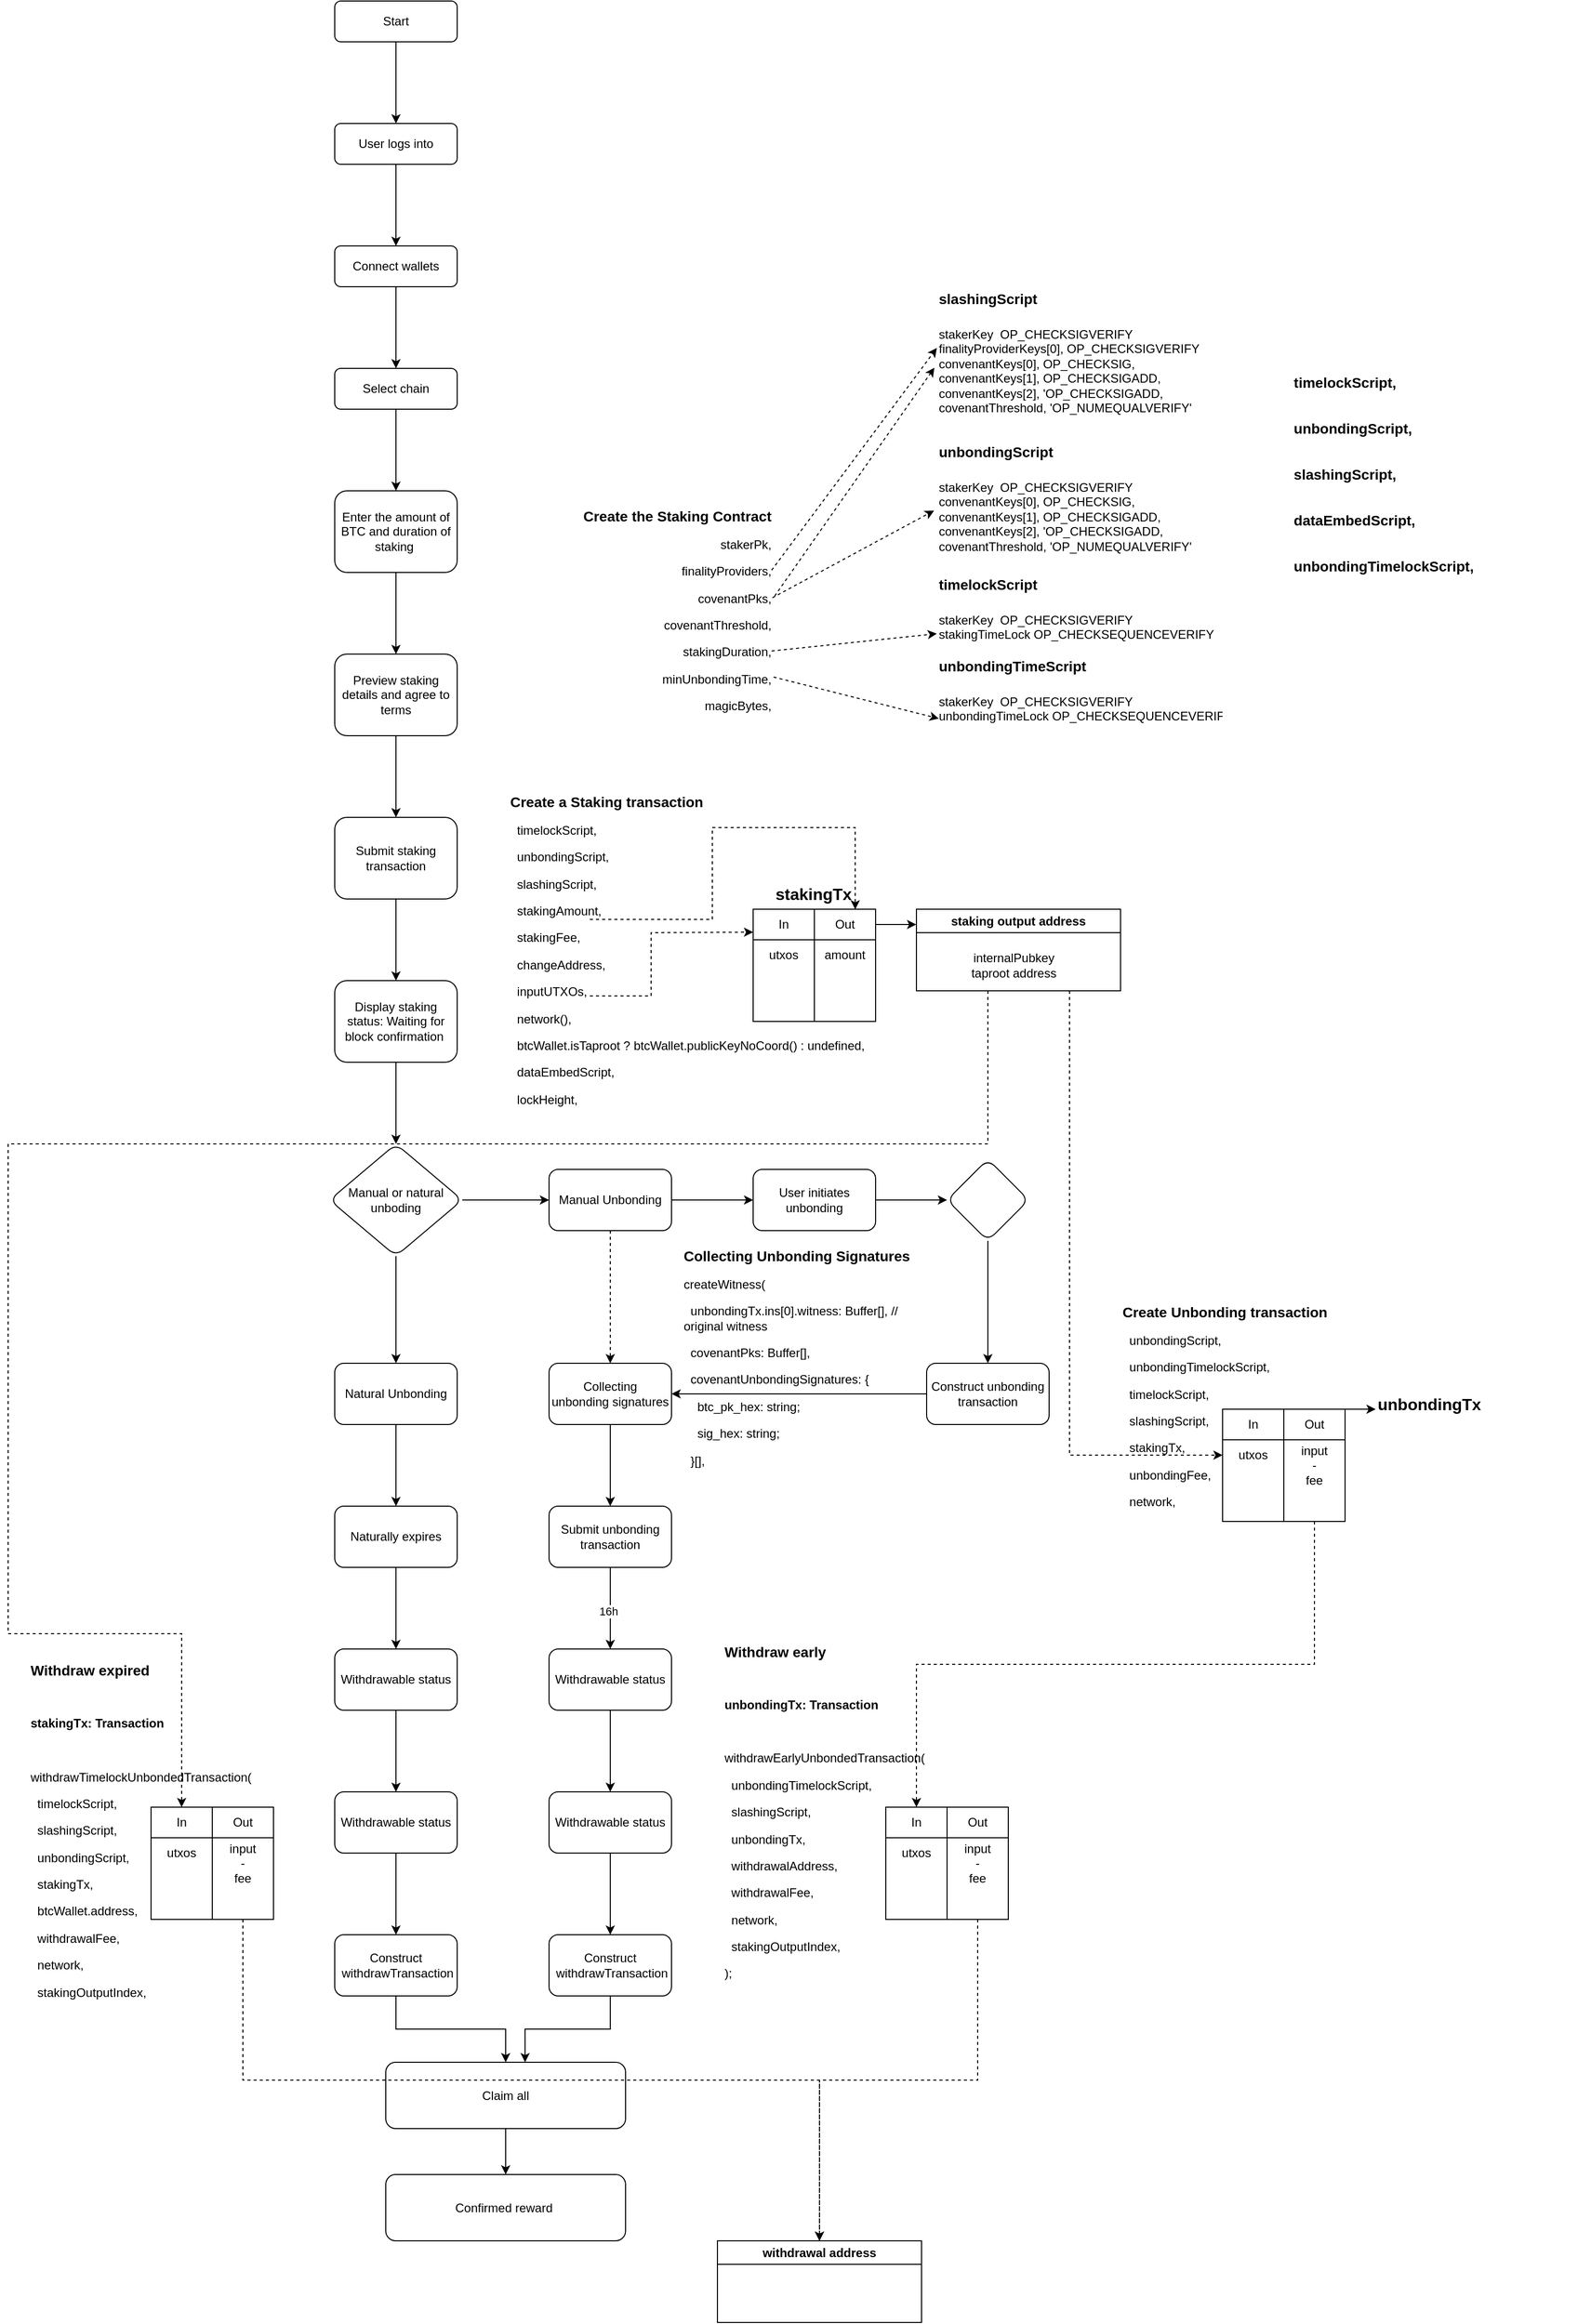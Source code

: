 <mxfile version="24.4.4" type="github">
  <diagram id="C5RBs43oDa-KdzZeNtuy" name="Page-1">
    <mxGraphModel dx="1368" dy="1523" grid="1" gridSize="10" guides="1" tooltips="1" connect="1" arrows="1" fold="1" page="1" pageScale="1" pageWidth="827" pageHeight="1169" math="0" shadow="0">
      <root>
        <mxCell id="WIyWlLk6GJQsqaUBKTNV-0" />
        <mxCell id="WIyWlLk6GJQsqaUBKTNV-1" parent="WIyWlLk6GJQsqaUBKTNV-0" />
        <mxCell id="BVUArKwXu2wu13_EaTgU-10" value="" style="edgeStyle=orthogonalEdgeStyle;rounded=0;orthogonalLoop=1;jettySize=auto;html=1;" parent="WIyWlLk6GJQsqaUBKTNV-1" source="BVUArKwXu2wu13_EaTgU-6" target="BVUArKwXu2wu13_EaTgU-9" edge="1">
          <mxGeometry relative="1" as="geometry" />
        </mxCell>
        <mxCell id="BVUArKwXu2wu13_EaTgU-6" value="Start" style="rounded=1;whiteSpace=wrap;html=1;fontSize=12;glass=0;strokeWidth=1;shadow=0;" parent="WIyWlLk6GJQsqaUBKTNV-1" vertex="1">
          <mxGeometry x="150" y="-390" width="120" height="40" as="geometry" />
        </mxCell>
        <mxCell id="BVUArKwXu2wu13_EaTgU-12" value="" style="edgeStyle=orthogonalEdgeStyle;rounded=0;orthogonalLoop=1;jettySize=auto;html=1;" parent="WIyWlLk6GJQsqaUBKTNV-1" source="BVUArKwXu2wu13_EaTgU-9" target="BVUArKwXu2wu13_EaTgU-11" edge="1">
          <mxGeometry relative="1" as="geometry" />
        </mxCell>
        <mxCell id="BVUArKwXu2wu13_EaTgU-9" value="User logs&lt;span style=&quot;background-color: initial;&quot;&gt;&amp;nbsp;into&lt;/span&gt;" style="rounded=1;whiteSpace=wrap;html=1;fontSize=12;glass=0;strokeWidth=1;shadow=0;" parent="WIyWlLk6GJQsqaUBKTNV-1" vertex="1">
          <mxGeometry x="150" y="-270" width="120" height="40" as="geometry" />
        </mxCell>
        <mxCell id="BVUArKwXu2wu13_EaTgU-14" value="" style="edgeStyle=orthogonalEdgeStyle;rounded=0;orthogonalLoop=1;jettySize=auto;html=1;" parent="WIyWlLk6GJQsqaUBKTNV-1" source="BVUArKwXu2wu13_EaTgU-11" target="BVUArKwXu2wu13_EaTgU-13" edge="1">
          <mxGeometry relative="1" as="geometry" />
        </mxCell>
        <mxCell id="BVUArKwXu2wu13_EaTgU-11" value="Connect wallets" style="rounded=1;whiteSpace=wrap;html=1;fontSize=12;glass=0;strokeWidth=1;shadow=0;" parent="WIyWlLk6GJQsqaUBKTNV-1" vertex="1">
          <mxGeometry x="150" y="-150" width="120" height="40" as="geometry" />
        </mxCell>
        <mxCell id="BVUArKwXu2wu13_EaTgU-26" value="" style="edgeStyle=orthogonalEdgeStyle;rounded=0;orthogonalLoop=1;jettySize=auto;html=1;" parent="WIyWlLk6GJQsqaUBKTNV-1" source="BVUArKwXu2wu13_EaTgU-13" target="BVUArKwXu2wu13_EaTgU-25" edge="1">
          <mxGeometry relative="1" as="geometry" />
        </mxCell>
        <mxCell id="BVUArKwXu2wu13_EaTgU-13" value="Select chain" style="rounded=1;whiteSpace=wrap;html=1;fontSize=12;glass=0;strokeWidth=1;shadow=0;" parent="WIyWlLk6GJQsqaUBKTNV-1" vertex="1">
          <mxGeometry x="150" y="-30" width="120" height="40" as="geometry" />
        </mxCell>
        <mxCell id="BVUArKwXu2wu13_EaTgU-28" value="" style="edgeStyle=orthogonalEdgeStyle;rounded=0;orthogonalLoop=1;jettySize=auto;html=1;" parent="WIyWlLk6GJQsqaUBKTNV-1" source="BVUArKwXu2wu13_EaTgU-25" target="BVUArKwXu2wu13_EaTgU-27" edge="1">
          <mxGeometry relative="1" as="geometry" />
        </mxCell>
        <mxCell id="BVUArKwXu2wu13_EaTgU-25" value="Enter the amount of BTC and duration of staking&amp;nbsp;" style="rounded=1;whiteSpace=wrap;html=1;fontSize=12;glass=0;strokeWidth=1;shadow=0;" parent="WIyWlLk6GJQsqaUBKTNV-1" vertex="1">
          <mxGeometry x="150" y="90" width="120" height="80" as="geometry" />
        </mxCell>
        <mxCell id="BVUArKwXu2wu13_EaTgU-30" value="" style="edgeStyle=orthogonalEdgeStyle;rounded=0;orthogonalLoop=1;jettySize=auto;html=1;" parent="WIyWlLk6GJQsqaUBKTNV-1" source="BVUArKwXu2wu13_EaTgU-27" target="BVUArKwXu2wu13_EaTgU-29" edge="1">
          <mxGeometry relative="1" as="geometry" />
        </mxCell>
        <mxCell id="BVUArKwXu2wu13_EaTgU-27" value="Preview staking details and agree to terms" style="rounded=1;whiteSpace=wrap;html=1;fontSize=12;glass=0;strokeWidth=1;shadow=0;" parent="WIyWlLk6GJQsqaUBKTNV-1" vertex="1">
          <mxGeometry x="150" y="250" width="120" height="80" as="geometry" />
        </mxCell>
        <mxCell id="BVUArKwXu2wu13_EaTgU-32" value="" style="edgeStyle=orthogonalEdgeStyle;rounded=0;orthogonalLoop=1;jettySize=auto;html=1;" parent="WIyWlLk6GJQsqaUBKTNV-1" source="BVUArKwXu2wu13_EaTgU-29" target="BVUArKwXu2wu13_EaTgU-31" edge="1">
          <mxGeometry relative="1" as="geometry" />
        </mxCell>
        <mxCell id="BVUArKwXu2wu13_EaTgU-29" value="Submit staking transaction" style="rounded=1;whiteSpace=wrap;html=1;fontSize=12;glass=0;strokeWidth=1;shadow=0;" parent="WIyWlLk6GJQsqaUBKTNV-1" vertex="1">
          <mxGeometry x="150" y="410" width="120" height="80" as="geometry" />
        </mxCell>
        <mxCell id="BVUArKwXu2wu13_EaTgU-38" value="" style="edgeStyle=orthogonalEdgeStyle;rounded=0;orthogonalLoop=1;jettySize=auto;html=1;" parent="WIyWlLk6GJQsqaUBKTNV-1" source="BVUArKwXu2wu13_EaTgU-31" target="BVUArKwXu2wu13_EaTgU-37" edge="1">
          <mxGeometry relative="1" as="geometry" />
        </mxCell>
        <mxCell id="BVUArKwXu2wu13_EaTgU-31" value="Display staking status: Waiting for block confirmation&amp;nbsp;" style="rounded=1;whiteSpace=wrap;html=1;fontSize=12;glass=0;strokeWidth=1;shadow=0;" parent="WIyWlLk6GJQsqaUBKTNV-1" vertex="1">
          <mxGeometry x="150" y="570" width="120" height="80" as="geometry" />
        </mxCell>
        <mxCell id="BVUArKwXu2wu13_EaTgU-40" value="" style="edgeStyle=orthogonalEdgeStyle;rounded=0;orthogonalLoop=1;jettySize=auto;html=1;" parent="WIyWlLk6GJQsqaUBKTNV-1" source="BVUArKwXu2wu13_EaTgU-37" target="BVUArKwXu2wu13_EaTgU-39" edge="1">
          <mxGeometry relative="1" as="geometry" />
        </mxCell>
        <mxCell id="BVUArKwXu2wu13_EaTgU-42" value="" style="edgeStyle=orthogonalEdgeStyle;rounded=0;orthogonalLoop=1;jettySize=auto;html=1;" parent="WIyWlLk6GJQsqaUBKTNV-1" source="BVUArKwXu2wu13_EaTgU-37" target="BVUArKwXu2wu13_EaTgU-41" edge="1">
          <mxGeometry relative="1" as="geometry" />
        </mxCell>
        <mxCell id="BVUArKwXu2wu13_EaTgU-37" value="Manual or natural unboding" style="rhombus;whiteSpace=wrap;html=1;rounded=1;glass=0;strokeWidth=1;shadow=0;" parent="WIyWlLk6GJQsqaUBKTNV-1" vertex="1">
          <mxGeometry x="145" y="730" width="130" height="110" as="geometry" />
        </mxCell>
        <mxCell id="BVUArKwXu2wu13_EaTgU-48" value="" style="edgeStyle=orthogonalEdgeStyle;rounded=0;orthogonalLoop=1;jettySize=auto;html=1;" parent="WIyWlLk6GJQsqaUBKTNV-1" source="BVUArKwXu2wu13_EaTgU-39" target="BVUArKwXu2wu13_EaTgU-47" edge="1">
          <mxGeometry relative="1" as="geometry" />
        </mxCell>
        <mxCell id="BVUArKwXu2wu13_EaTgU-69" style="edgeStyle=orthogonalEdgeStyle;rounded=0;orthogonalLoop=1;jettySize=auto;html=1;entryX=0.5;entryY=0;entryDx=0;entryDy=0;dashed=1;" parent="WIyWlLk6GJQsqaUBKTNV-1" source="BVUArKwXu2wu13_EaTgU-39" target="BVUArKwXu2wu13_EaTgU-57" edge="1">
          <mxGeometry relative="1" as="geometry" />
        </mxCell>
        <mxCell id="BVUArKwXu2wu13_EaTgU-39" value="Manual Unbonding" style="whiteSpace=wrap;html=1;rounded=1;glass=0;strokeWidth=1;shadow=0;" parent="WIyWlLk6GJQsqaUBKTNV-1" vertex="1">
          <mxGeometry x="360" y="755" width="120" height="60" as="geometry" />
        </mxCell>
        <mxCell id="BVUArKwXu2wu13_EaTgU-44" value="" style="edgeStyle=orthogonalEdgeStyle;rounded=0;orthogonalLoop=1;jettySize=auto;html=1;" parent="WIyWlLk6GJQsqaUBKTNV-1" source="BVUArKwXu2wu13_EaTgU-41" target="BVUArKwXu2wu13_EaTgU-43" edge="1">
          <mxGeometry relative="1" as="geometry" />
        </mxCell>
        <mxCell id="BVUArKwXu2wu13_EaTgU-41" value="Natural Unbonding" style="whiteSpace=wrap;html=1;rounded=1;glass=0;strokeWidth=1;shadow=0;" parent="WIyWlLk6GJQsqaUBKTNV-1" vertex="1">
          <mxGeometry x="150" y="945" width="120" height="60" as="geometry" />
        </mxCell>
        <mxCell id="BVUArKwXu2wu13_EaTgU-46" value="" style="edgeStyle=orthogonalEdgeStyle;rounded=0;orthogonalLoop=1;jettySize=auto;html=1;" parent="WIyWlLk6GJQsqaUBKTNV-1" source="BVUArKwXu2wu13_EaTgU-43" target="BVUArKwXu2wu13_EaTgU-45" edge="1">
          <mxGeometry relative="1" as="geometry" />
        </mxCell>
        <mxCell id="BVUArKwXu2wu13_EaTgU-43" value="Naturally expires" style="whiteSpace=wrap;html=1;rounded=1;glass=0;strokeWidth=1;shadow=0;" parent="WIyWlLk6GJQsqaUBKTNV-1" vertex="1">
          <mxGeometry x="150" y="1085" width="120" height="60" as="geometry" />
        </mxCell>
        <mxCell id="BVUArKwXu2wu13_EaTgU-76" value="" style="edgeStyle=orthogonalEdgeStyle;rounded=0;orthogonalLoop=1;jettySize=auto;html=1;" parent="WIyWlLk6GJQsqaUBKTNV-1" source="BVUArKwXu2wu13_EaTgU-45" target="BVUArKwXu2wu13_EaTgU-75" edge="1">
          <mxGeometry relative="1" as="geometry" />
        </mxCell>
        <mxCell id="BVUArKwXu2wu13_EaTgU-45" value="Withdrawable status" style="whiteSpace=wrap;html=1;rounded=1;glass=0;strokeWidth=1;shadow=0;" parent="WIyWlLk6GJQsqaUBKTNV-1" vertex="1">
          <mxGeometry x="150" y="1225" width="120" height="60" as="geometry" />
        </mxCell>
        <mxCell id="BVUArKwXu2wu13_EaTgU-71" style="edgeStyle=orthogonalEdgeStyle;rounded=0;orthogonalLoop=1;jettySize=auto;html=1;entryX=0;entryY=0.5;entryDx=0;entryDy=0;" parent="WIyWlLk6GJQsqaUBKTNV-1" source="BVUArKwXu2wu13_EaTgU-47" target="BVUArKwXu2wu13_EaTgU-53" edge="1">
          <mxGeometry relative="1" as="geometry" />
        </mxCell>
        <mxCell id="BVUArKwXu2wu13_EaTgU-47" value="User initiates unbonding" style="whiteSpace=wrap;html=1;rounded=1;glass=0;strokeWidth=1;shadow=0;" parent="WIyWlLk6GJQsqaUBKTNV-1" vertex="1">
          <mxGeometry x="560" y="755" width="120" height="60" as="geometry" />
        </mxCell>
        <mxCell id="BVUArKwXu2wu13_EaTgU-56" value="" style="edgeStyle=orthogonalEdgeStyle;rounded=0;orthogonalLoop=1;jettySize=auto;html=1;" parent="WIyWlLk6GJQsqaUBKTNV-1" source="BVUArKwXu2wu13_EaTgU-53" target="BVUArKwXu2wu13_EaTgU-55" edge="1">
          <mxGeometry relative="1" as="geometry" />
        </mxCell>
        <mxCell id="BVUArKwXu2wu13_EaTgU-53" value="" style="rhombus;whiteSpace=wrap;html=1;rounded=1;glass=0;strokeWidth=1;shadow=0;" parent="WIyWlLk6GJQsqaUBKTNV-1" vertex="1">
          <mxGeometry x="750" y="745" width="80" height="80" as="geometry" />
        </mxCell>
        <mxCell id="BVUArKwXu2wu13_EaTgU-58" value="" style="edgeStyle=orthogonalEdgeStyle;rounded=0;orthogonalLoop=1;jettySize=auto;html=1;" parent="WIyWlLk6GJQsqaUBKTNV-1" source="BVUArKwXu2wu13_EaTgU-55" target="BVUArKwXu2wu13_EaTgU-57" edge="1">
          <mxGeometry relative="1" as="geometry" />
        </mxCell>
        <mxCell id="BVUArKwXu2wu13_EaTgU-55" value="Construct unbonding transaction" style="whiteSpace=wrap;html=1;rounded=1;glass=0;strokeWidth=1;shadow=0;" parent="WIyWlLk6GJQsqaUBKTNV-1" vertex="1">
          <mxGeometry x="730" y="945" width="120" height="60" as="geometry" />
        </mxCell>
        <mxCell id="BVUArKwXu2wu13_EaTgU-60" value="" style="edgeStyle=orthogonalEdgeStyle;rounded=0;orthogonalLoop=1;jettySize=auto;html=1;" parent="WIyWlLk6GJQsqaUBKTNV-1" source="BVUArKwXu2wu13_EaTgU-57" target="BVUArKwXu2wu13_EaTgU-59" edge="1">
          <mxGeometry relative="1" as="geometry" />
        </mxCell>
        <mxCell id="BVUArKwXu2wu13_EaTgU-57" value="Collecting unbonding&amp;nbsp;signatures" style="whiteSpace=wrap;html=1;rounded=1;glass=0;strokeWidth=1;shadow=0;" parent="WIyWlLk6GJQsqaUBKTNV-1" vertex="1">
          <mxGeometry x="360" y="945" width="120" height="60" as="geometry" />
        </mxCell>
        <mxCell id="BVUArKwXu2wu13_EaTgU-62" value="" style="edgeStyle=orthogonalEdgeStyle;rounded=0;orthogonalLoop=1;jettySize=auto;html=1;" parent="WIyWlLk6GJQsqaUBKTNV-1" source="BVUArKwXu2wu13_EaTgU-59" target="BVUArKwXu2wu13_EaTgU-61" edge="1">
          <mxGeometry relative="1" as="geometry" />
        </mxCell>
        <mxCell id="BVUArKwXu2wu13_EaTgU-63" value="16h" style="edgeLabel;html=1;align=center;verticalAlign=middle;resizable=0;points=[];" parent="BVUArKwXu2wu13_EaTgU-62" vertex="1" connectable="0">
          <mxGeometry x="0.062" y="-2" relative="1" as="geometry">
            <mxPoint as="offset" />
          </mxGeometry>
        </mxCell>
        <mxCell id="BVUArKwXu2wu13_EaTgU-59" value="Submit unbonding transaction" style="whiteSpace=wrap;html=1;rounded=1;glass=0;strokeWidth=1;shadow=0;" parent="WIyWlLk6GJQsqaUBKTNV-1" vertex="1">
          <mxGeometry x="360" y="1085" width="120" height="60" as="geometry" />
        </mxCell>
        <mxCell id="BVUArKwXu2wu13_EaTgU-78" value="" style="edgeStyle=orthogonalEdgeStyle;rounded=0;orthogonalLoop=1;jettySize=auto;html=1;" parent="WIyWlLk6GJQsqaUBKTNV-1" source="BVUArKwXu2wu13_EaTgU-61" target="BVUArKwXu2wu13_EaTgU-77" edge="1">
          <mxGeometry relative="1" as="geometry" />
        </mxCell>
        <mxCell id="BVUArKwXu2wu13_EaTgU-61" value="&lt;div&gt;&lt;span style=&quot;background-color: initial;&quot;&gt;Withdrawable status&lt;/span&gt;&lt;br&gt;&lt;/div&gt;" style="whiteSpace=wrap;html=1;rounded=1;glass=0;strokeWidth=1;shadow=0;" parent="WIyWlLk6GJQsqaUBKTNV-1" vertex="1">
          <mxGeometry x="360" y="1225" width="120" height="60" as="geometry" />
        </mxCell>
        <mxCell id="BVUArKwXu2wu13_EaTgU-86" value="" style="edgeStyle=orthogonalEdgeStyle;rounded=0;orthogonalLoop=1;jettySize=auto;html=1;" parent="WIyWlLk6GJQsqaUBKTNV-1" source="BVUArKwXu2wu13_EaTgU-75" target="BVUArKwXu2wu13_EaTgU-85" edge="1">
          <mxGeometry relative="1" as="geometry" />
        </mxCell>
        <mxCell id="BVUArKwXu2wu13_EaTgU-75" value="Withdrawable status" style="whiteSpace=wrap;html=1;rounded=1;glass=0;strokeWidth=1;shadow=0;" parent="WIyWlLk6GJQsqaUBKTNV-1" vertex="1">
          <mxGeometry x="150" y="1365" width="120" height="60" as="geometry" />
        </mxCell>
        <mxCell id="BVUArKwXu2wu13_EaTgU-80" value="" style="edgeStyle=orthogonalEdgeStyle;rounded=0;orthogonalLoop=1;jettySize=auto;html=1;" parent="WIyWlLk6GJQsqaUBKTNV-1" source="BVUArKwXu2wu13_EaTgU-77" target="BVUArKwXu2wu13_EaTgU-79" edge="1">
          <mxGeometry relative="1" as="geometry" />
        </mxCell>
        <mxCell id="BVUArKwXu2wu13_EaTgU-77" value="&lt;div&gt;&lt;span style=&quot;background-color: initial;&quot;&gt;Withdrawable status&lt;/span&gt;&lt;br&gt;&lt;/div&gt;" style="whiteSpace=wrap;html=1;rounded=1;glass=0;strokeWidth=1;shadow=0;" parent="WIyWlLk6GJQsqaUBKTNV-1" vertex="1">
          <mxGeometry x="360" y="1365" width="120" height="60" as="geometry" />
        </mxCell>
        <mxCell id="BVUArKwXu2wu13_EaTgU-79" value="Construct&lt;div&gt;&amp;nbsp;withdraw&lt;span style=&quot;background-color: initial;&quot;&gt;Transaction&lt;/span&gt;&lt;/div&gt;" style="whiteSpace=wrap;html=1;rounded=1;glass=0;strokeWidth=1;shadow=0;" parent="WIyWlLk6GJQsqaUBKTNV-1" vertex="1">
          <mxGeometry x="360" y="1505" width="120" height="60" as="geometry" />
        </mxCell>
        <mxCell id="BVUArKwXu2wu13_EaTgU-89" value="" style="edgeStyle=orthogonalEdgeStyle;rounded=0;orthogonalLoop=1;jettySize=auto;html=1;" parent="WIyWlLk6GJQsqaUBKTNV-1" source="BVUArKwXu2wu13_EaTgU-85" target="BVUArKwXu2wu13_EaTgU-88" edge="1">
          <mxGeometry relative="1" as="geometry" />
        </mxCell>
        <mxCell id="BVUArKwXu2wu13_EaTgU-85" value="Construct&lt;div&gt;&amp;nbsp;withdraw&lt;span style=&quot;background-color: initial;&quot;&gt;Transaction&lt;/span&gt;&lt;/div&gt;" style="whiteSpace=wrap;html=1;rounded=1;glass=0;strokeWidth=1;shadow=0;" parent="WIyWlLk6GJQsqaUBKTNV-1" vertex="1">
          <mxGeometry x="150" y="1505" width="120" height="60" as="geometry" />
        </mxCell>
        <mxCell id="BVUArKwXu2wu13_EaTgU-93" value="" style="edgeStyle=orthogonalEdgeStyle;rounded=0;orthogonalLoop=1;jettySize=auto;html=1;" parent="WIyWlLk6GJQsqaUBKTNV-1" source="BVUArKwXu2wu13_EaTgU-88" target="BVUArKwXu2wu13_EaTgU-92" edge="1">
          <mxGeometry relative="1" as="geometry" />
        </mxCell>
        <mxCell id="BVUArKwXu2wu13_EaTgU-88" value="Claim all" style="whiteSpace=wrap;html=1;rounded=1;glass=0;strokeWidth=1;shadow=0;" parent="WIyWlLk6GJQsqaUBKTNV-1" vertex="1">
          <mxGeometry x="200" y="1630" width="235" height="65" as="geometry" />
        </mxCell>
        <mxCell id="BVUArKwXu2wu13_EaTgU-90" style="edgeStyle=orthogonalEdgeStyle;rounded=0;orthogonalLoop=1;jettySize=auto;html=1;entryX=0.581;entryY=0;entryDx=0;entryDy=0;entryPerimeter=0;" parent="WIyWlLk6GJQsqaUBKTNV-1" source="BVUArKwXu2wu13_EaTgU-79" target="BVUArKwXu2wu13_EaTgU-88" edge="1">
          <mxGeometry relative="1" as="geometry" />
        </mxCell>
        <mxCell id="BVUArKwXu2wu13_EaTgU-92" value="&lt;div&gt;&lt;span style=&quot;background-color: initial;&quot;&gt;Confirmed reward&amp;nbsp;&lt;/span&gt;&lt;br&gt;&lt;/div&gt;" style="whiteSpace=wrap;html=1;rounded=1;glass=0;strokeWidth=1;shadow=0;" parent="WIyWlLk6GJQsqaUBKTNV-1" vertex="1">
          <mxGeometry x="200" y="1740" width="235" height="65" as="geometry" />
        </mxCell>
        <mxCell id="TQ9T5p_0JYmJN774RMlS-0" value="&lt;h1 style=&quot;margin-top: 0px; font-size: 14px;&quot;&gt;Create the Staking Contract&lt;/h1&gt;&lt;p&gt;&amp;nbsp; stakerPk,&lt;/p&gt;&lt;p&gt;&amp;nbsp; finalityProviders,&lt;/p&gt;&lt;p&gt;&amp;nbsp; covenantPks,&lt;/p&gt;&lt;p&gt;&amp;nbsp; covenantThreshold,&lt;/p&gt;&lt;p&gt;&amp;nbsp; stakingDuration,&lt;/p&gt;&lt;p&gt;&amp;nbsp; minUnbondingTime,&lt;/p&gt;&lt;p&gt;&amp;nbsp; magicBytes,&lt;/p&gt;" style="text;html=1;whiteSpace=wrap;overflow=hidden;rounded=0;align=right;" parent="WIyWlLk6GJQsqaUBKTNV-1" vertex="1">
          <mxGeometry x="310" y="100" width="270" height="230" as="geometry" />
        </mxCell>
        <mxCell id="TQ9T5p_0JYmJN774RMlS-1" value="&lt;h1 style=&quot;margin-top: 0px; line-height: 100%;&quot;&gt;&lt;span style=&quot;font-size: 14px;&quot;&gt;timelockScript&lt;/span&gt;&lt;/h1&gt;&lt;div style=&quot;line-height: 120%;&quot;&gt;stakerKey&amp;nbsp; OP_CHECKSIGVERIFY&lt;br&gt;stakingTimeLock&amp;nbsp;OP_CHECKSEQUENCEVERIFY&lt;br&gt;&lt;/div&gt;" style="text;html=1;whiteSpace=wrap;overflow=hidden;rounded=0;" parent="WIyWlLk6GJQsqaUBKTNV-1" vertex="1">
          <mxGeometry x="740" y="160" width="280" height="80" as="geometry" />
        </mxCell>
        <mxCell id="TQ9T5p_0JYmJN774RMlS-3" value="&lt;h1 style=&quot;margin-top: 0px; font-size: 14px;&quot;&gt;Create a Staking transaction&lt;/h1&gt;&lt;p&gt;&amp;nbsp; timelockScript,&lt;/p&gt;&lt;p&gt;&amp;nbsp; unbondingScript,&lt;/p&gt;&lt;p&gt;&amp;nbsp; slashingScript,&lt;/p&gt;&lt;p&gt;&amp;nbsp; stakingAmount,&lt;/p&gt;&lt;p&gt;&amp;nbsp; stakingFee,&lt;/p&gt;&lt;p&gt;&amp;nbsp; changeAddress,&lt;/p&gt;&lt;p&gt;&amp;nbsp; inputUTXOs,&lt;/p&gt;&lt;p&gt;&amp;nbsp; network(),&lt;/p&gt;&lt;p&gt;&amp;nbsp; btcWallet.isTaproot ? btcWallet.publicKeyNoCoord() : undefined,&lt;/p&gt;&lt;p&gt;&amp;nbsp; dataEmbedScript,&lt;/p&gt;&lt;p&gt;&amp;nbsp; lockHeight,&lt;/p&gt;" style="text;html=1;whiteSpace=wrap;overflow=hidden;rounded=0;" parent="WIyWlLk6GJQsqaUBKTNV-1" vertex="1">
          <mxGeometry x="320" y="380" width="360" height="340" as="geometry" />
        </mxCell>
        <mxCell id="TQ9T5p_0JYmJN774RMlS-14" style="edgeStyle=orthogonalEdgeStyle;rounded=0;orthogonalLoop=1;jettySize=auto;html=1;exitX=0.75;exitY=1;exitDx=0;exitDy=0;entryX=0;entryY=0.5;entryDx=0;entryDy=0;dashed=1;" parent="WIyWlLk6GJQsqaUBKTNV-1" source="HnZb9OT3W1T1DSvKZL01-30" target="HnZb9OT3W1T1DSvKZL01-11" edge="1">
          <mxGeometry relative="1" as="geometry" />
        </mxCell>
        <mxCell id="TQ9T5p_0JYmJN774RMlS-4" value="&lt;h1 style=&quot;margin-top: 0px; font-size: 14px;&quot;&gt;&lt;b style=&quot;background-color: initial; font-size: 12px;&quot;&gt;&lt;font style=&quot;font-size: 16px;&quot;&gt;stakingTx&lt;/font&gt;&lt;/b&gt;&lt;br&gt;&lt;/h1&gt;" style="text;html=1;whiteSpace=wrap;overflow=hidden;rounded=0;verticalAlign=middle;" parent="WIyWlLk6GJQsqaUBKTNV-1" vertex="1">
          <mxGeometry x="580" y="460" width="90" height="60" as="geometry" />
        </mxCell>
        <mxCell id="TQ9T5p_0JYmJN774RMlS-8" value="" style="edgeStyle=orthogonalEdgeStyle;rounded=0;orthogonalLoop=1;jettySize=auto;html=1;" parent="WIyWlLk6GJQsqaUBKTNV-1" source="TQ9T5p_0JYmJN774RMlS-6" target="TQ9T5p_0JYmJN774RMlS-7" edge="1">
          <mxGeometry relative="1" as="geometry" />
        </mxCell>
        <mxCell id="TQ9T5p_0JYmJN774RMlS-6" value="&lt;h1 style=&quot;margin-top: 0px; font-size: 14px;&quot;&gt;Create Unbonding transaction&lt;/h1&gt;&lt;p&gt;&amp;nbsp; unbondingScript,&lt;/p&gt;&lt;p&gt;&amp;nbsp; unbondingTimelockScript,&lt;/p&gt;&lt;p&gt;&amp;nbsp; timelockScript,&lt;/p&gt;&lt;p&gt;&amp;nbsp; slashingScript,&lt;/p&gt;&lt;p&gt;&amp;nbsp; stakingTx,&lt;/p&gt;&lt;p&gt;&amp;nbsp; unbondingFee,&lt;/p&gt;&lt;p&gt;&amp;nbsp; network,&lt;/p&gt;" style="text;html=1;whiteSpace=wrap;overflow=hidden;rounded=0;" parent="WIyWlLk6GJQsqaUBKTNV-1" vertex="1">
          <mxGeometry x="920" y="880" width="210" height="220" as="geometry" />
        </mxCell>
        <mxCell id="TQ9T5p_0JYmJN774RMlS-7" value="&lt;h1 style=&quot;margin-top: 0px; font-size: 14px;&quot;&gt;&lt;b style=&quot;background-color: initial; font-size: 12px;&quot;&gt;&lt;font style=&quot;font-size: 16px;&quot;&gt;unbondingTx&lt;/font&gt;&lt;/b&gt;&lt;br&gt;&lt;/h1&gt;" style="text;html=1;whiteSpace=wrap;overflow=hidden;rounded=0;verticalAlign=middle;" parent="WIyWlLk6GJQsqaUBKTNV-1" vertex="1">
          <mxGeometry x="1170" y="960" width="210" height="60" as="geometry" />
        </mxCell>
        <mxCell id="TQ9T5p_0JYmJN774RMlS-9" value="&lt;h1 style=&quot;margin-top: 0px; font-size: 14px;&quot;&gt;Collecting Unbonding Signatures&lt;/h1&gt;&lt;p&gt;createWitness(&lt;/p&gt;&lt;p&gt;&amp;nbsp; unbondingTx.ins[0].witness: Buffer[], // original witness&lt;/p&gt;&lt;p&gt;&amp;nbsp; covenantPks: Buffer[],&lt;/p&gt;&lt;p&gt;&amp;nbsp; covenantUnbondingSignatures: {&lt;/p&gt;&lt;p&gt;&amp;nbsp; &amp;nbsp; btc_pk_hex: string;&lt;/p&gt;&lt;p&gt;&amp;nbsp; &amp;nbsp; sig_hex: string;&lt;/p&gt;&lt;p&gt;&amp;nbsp; }[],&lt;/p&gt;&lt;p&gt;);&lt;/p&gt;" style="text;html=1;whiteSpace=wrap;overflow=hidden;rounded=0;" parent="WIyWlLk6GJQsqaUBKTNV-1" vertex="1">
          <mxGeometry x="490" y="825" width="230" height="220" as="geometry" />
        </mxCell>
        <mxCell id="TQ9T5p_0JYmJN774RMlS-10" value="&lt;h1 style=&quot;margin-top: 0px; font-size: 14px;&quot;&gt;&lt;br&gt;&lt;/h1&gt;&lt;h1 style=&quot;margin-top: 0px; font-size: 14px;&quot;&gt;Withdraw expired&lt;/h1&gt;&lt;div&gt;&lt;br&gt;&lt;/div&gt;&lt;p&gt;&lt;b style=&quot;background-color: initial;&quot;&gt;stakingTx: Transaction&amp;nbsp;&lt;/b&gt;&lt;br&gt;&lt;/p&gt;&lt;p&gt;&lt;b&gt;&lt;br&gt;&lt;/b&gt;&lt;/p&gt;&lt;p&gt;withdrawTimelockUnbondedTransaction(&lt;/p&gt;&lt;p&gt;&amp;nbsp; timelockScript,&lt;/p&gt;&lt;p&gt;&amp;nbsp; slashingScript,&lt;/p&gt;&lt;p&gt;&amp;nbsp; unbondingScript,&lt;/p&gt;&lt;p&gt;&amp;nbsp; stakingTx,&lt;/p&gt;&lt;p&gt;&amp;nbsp; btcWallet.address,&lt;/p&gt;&lt;p&gt;&amp;nbsp; withdrawalFee,&lt;/p&gt;&lt;p&gt;&amp;nbsp; network,&lt;/p&gt;&lt;p&gt;&amp;nbsp; stakingOutputIndex,&lt;/p&gt;&lt;p&gt;);&lt;/p&gt;" style="text;html=1;whiteSpace=wrap;overflow=hidden;rounded=0;" parent="WIyWlLk6GJQsqaUBKTNV-1" vertex="1">
          <mxGeometry x="-150" y="1205" width="270" height="365" as="geometry" />
        </mxCell>
        <mxCell id="TQ9T5p_0JYmJN774RMlS-11" value="&lt;h1 style=&quot;margin-top: 0px; font-size: 14px;&quot;&gt;Withdraw early&lt;/h1&gt;&lt;div&gt;&lt;br&gt;&lt;/div&gt;&lt;p&gt;&lt;b&gt;unbondingTx: Transaction&amp;nbsp;&lt;/b&gt;&lt;/p&gt;&lt;p&gt;&lt;b&gt;&lt;br&gt;&lt;/b&gt;&lt;/p&gt;&lt;p&gt;withdrawEarlyUnbondedTransaction(&lt;/p&gt;&lt;p&gt;&amp;nbsp; unbondingTimelockScript,&lt;/p&gt;&lt;p&gt;&amp;nbsp; slashingScript,&lt;/p&gt;&lt;p&gt;&amp;nbsp; unbondingTx,&lt;/p&gt;&lt;p&gt;&amp;nbsp; withdrawalAddress,&lt;/p&gt;&lt;p&gt;&amp;nbsp; withdrawalFee,&lt;/p&gt;&lt;p&gt;&amp;nbsp; network,&lt;/p&gt;&lt;p&gt;&amp;nbsp; stakingOutputIndex,&lt;/p&gt;&lt;p&gt;);&lt;/p&gt;" style="text;html=1;whiteSpace=wrap;overflow=hidden;rounded=0;" parent="WIyWlLk6GJQsqaUBKTNV-1" vertex="1">
          <mxGeometry x="530" y="1212.5" width="270" height="365" as="geometry" />
        </mxCell>
        <mxCell id="TQ9T5p_0JYmJN774RMlS-18" style="edgeStyle=orthogonalEdgeStyle;rounded=0;orthogonalLoop=1;jettySize=auto;html=1;dashed=1;exitX=0.5;exitY=1;exitDx=0;exitDy=0;" parent="WIyWlLk6GJQsqaUBKTNV-1" source="HnZb9OT3W1T1DSvKZL01-30" target="HnZb9OT3W1T1DSvKZL01-14" edge="1">
          <mxGeometry relative="1" as="geometry">
            <Array as="points">
              <mxPoint x="790" y="730" />
              <mxPoint x="-170" y="730" />
              <mxPoint x="-170" y="1210" />
              <mxPoint y="1210" />
            </Array>
          </mxGeometry>
        </mxCell>
        <mxCell id="TS_OjDuDCjxSZMuYoUpQ-0" value="&lt;h1 style=&quot;margin-top: 0px;&quot;&gt;&lt;span style=&quot;font-size: 14px;&quot;&gt;&amp;nbsp; timelockScript,&lt;/span&gt;&lt;/h1&gt;&lt;h1 style=&quot;margin-top: 0px;&quot;&gt;&lt;span style=&quot;font-size: 14px;&quot;&gt;&amp;nbsp; unbondingScript,&lt;/span&gt;&lt;/h1&gt;&lt;h1 style=&quot;margin-top: 0px;&quot;&gt;&lt;span style=&quot;font-size: 14px;&quot;&gt;&amp;nbsp; slashingScript,&lt;/span&gt;&lt;/h1&gt;&lt;h1 style=&quot;margin-top: 0px;&quot;&gt;&lt;span style=&quot;font-size: 14px;&quot;&gt;&amp;nbsp; dataEmbedScript,&lt;/span&gt;&lt;/h1&gt;&lt;h1 style=&quot;margin-top: 0px;&quot;&gt;&lt;span style=&quot;font-size: 14px;&quot;&gt;&amp;nbsp; unbondingTimelockScript,&lt;/span&gt;&lt;/h1&gt;" style="text;html=1;whiteSpace=wrap;overflow=hidden;rounded=0;" parent="WIyWlLk6GJQsqaUBKTNV-1" vertex="1">
          <mxGeometry x="1080" y="-40" width="270" height="230" as="geometry" />
        </mxCell>
        <mxCell id="TS_OjDuDCjxSZMuYoUpQ-2" value="&lt;h1 style=&quot;margin-top: 0px; line-height: 100%;&quot;&gt;&lt;span style=&quot;font-size: 14px;&quot;&gt;unbondingScript&lt;/span&gt;&lt;/h1&gt;&lt;div style=&quot;line-height: 120%;&quot;&gt;&lt;div style=&quot;line-height: 120%;&quot;&gt;stakerKey&amp;nbsp; OP_CHECKSIGVERIFY&lt;/div&gt;&lt;div style=&quot;line-height: 120%;&quot;&gt;convenantKeys[0], OP_CHECKSIG,&lt;/div&gt;&lt;div style=&quot;line-height: 120%;&quot;&gt;convenantKeys[1], OP_CHECKSIGADD,&lt;/div&gt;&lt;div style=&quot;line-height: 120%;&quot;&gt;convenantKeys[2], &#39;OP_CHECKSIGADD,&lt;/div&gt;&lt;div style=&quot;line-height: 120%;&quot;&gt;covenantThreshold, &#39;OP_NUMEQUALVERIFY&#39;&lt;/div&gt;&lt;/div&gt;" style="text;html=1;whiteSpace=wrap;overflow=hidden;rounded=0;" parent="WIyWlLk6GJQsqaUBKTNV-1" vertex="1">
          <mxGeometry x="740" y="30" width="340" height="140" as="geometry" />
        </mxCell>
        <mxCell id="TS_OjDuDCjxSZMuYoUpQ-3" value="&lt;h1 style=&quot;margin-top: 0px; line-height: 100%;&quot;&gt;&lt;span style=&quot;font-size: 14px;&quot;&gt;unbondingTimeScript&lt;/span&gt;&lt;/h1&gt;&lt;div style=&quot;line-height: 120%;&quot;&gt;stakerKey&amp;nbsp; OP_CHECKSIGVERIFY&lt;br&gt;unbondingTimeLock&amp;nbsp;OP_CHECKSEQUENCEVERIFY&lt;br&gt;&lt;/div&gt;" style="text;html=1;whiteSpace=wrap;overflow=hidden;rounded=0;" parent="WIyWlLk6GJQsqaUBKTNV-1" vertex="1">
          <mxGeometry x="740" y="240" width="280" height="80" as="geometry" />
        </mxCell>
        <mxCell id="TS_OjDuDCjxSZMuYoUpQ-4" value="&lt;h1 style=&quot;margin-top: 0px; line-height: 100%;&quot;&gt;&lt;span style=&quot;font-size: 14px;&quot;&gt;slashingScript&lt;/span&gt;&lt;/h1&gt;&lt;div style=&quot;line-height: 120%;&quot;&gt;&lt;div style=&quot;line-height: 120%;&quot;&gt;stakerKey&amp;nbsp; OP_CHECKSIGVERIFY&lt;/div&gt;&lt;div style=&quot;line-height: 120%;&quot;&gt;finalityProviderKeys[0], OP_CHECKSIGVERIFY&lt;/div&gt;&lt;div style=&quot;line-height: 120%;&quot;&gt;convenantKeys[0], OP_CHECKSIG,&lt;/div&gt;&lt;div style=&quot;line-height: 120%;&quot;&gt;convenantKeys[1], OP_CHECKSIGADD,&lt;/div&gt;&lt;div style=&quot;line-height: 120%;&quot;&gt;convenantKeys[2], &#39;OP_CHECKSIGADD,&lt;/div&gt;&lt;div style=&quot;line-height: 120%;&quot;&gt;covenantThreshold, &#39;OP_NUMEQUALVERIFY&#39;&lt;/div&gt;&lt;/div&gt;" style="text;html=1;whiteSpace=wrap;overflow=hidden;rounded=0;" parent="WIyWlLk6GJQsqaUBKTNV-1" vertex="1">
          <mxGeometry x="740" y="-120" width="340" height="140" as="geometry" />
        </mxCell>
        <mxCell id="TS_OjDuDCjxSZMuYoUpQ-7" value="" style="endArrow=classic;dashed=1;html=1;rounded=0;exitX=0.993;exitY=0.639;exitDx=0;exitDy=0;exitPerimeter=0;entryX=0;entryY=0.875;entryDx=0;entryDy=0;entryPerimeter=0;endFill=1;" parent="WIyWlLk6GJQsqaUBKTNV-1" source="TQ9T5p_0JYmJN774RMlS-0" target="TQ9T5p_0JYmJN774RMlS-1" edge="1">
          <mxGeometry width="50" height="50" relative="1" as="geometry">
            <mxPoint x="630" y="220" as="sourcePoint" />
            <mxPoint x="680" y="170" as="targetPoint" />
          </mxGeometry>
        </mxCell>
        <mxCell id="TS_OjDuDCjxSZMuYoUpQ-8" value="" style="endArrow=classic;dashed=1;html=1;rounded=0;exitX=1;exitY=0.75;exitDx=0;exitDy=0;entryX=0.007;entryY=0.915;entryDx=0;entryDy=0;entryPerimeter=0;endFill=1;" parent="WIyWlLk6GJQsqaUBKTNV-1" source="TQ9T5p_0JYmJN774RMlS-0" target="TS_OjDuDCjxSZMuYoUpQ-3" edge="1">
          <mxGeometry width="50" height="50" relative="1" as="geometry">
            <mxPoint x="640" y="260" as="sourcePoint" />
            <mxPoint x="690" y="210" as="targetPoint" />
          </mxGeometry>
        </mxCell>
        <mxCell id="TS_OjDuDCjxSZMuYoUpQ-9" value="" style="endArrow=classic;dashed=1;html=1;rounded=0;entryX=-0.008;entryY=0.567;entryDx=0;entryDy=0;entryPerimeter=0;exitX=0.996;exitY=0.412;exitDx=0;exitDy=0;exitPerimeter=0;endFill=1;" parent="WIyWlLk6GJQsqaUBKTNV-1" source="TQ9T5p_0JYmJN774RMlS-0" target="TS_OjDuDCjxSZMuYoUpQ-2" edge="1">
          <mxGeometry width="50" height="50" relative="1" as="geometry">
            <mxPoint x="580" y="199" as="sourcePoint" />
            <mxPoint x="710" y="200" as="targetPoint" />
          </mxGeometry>
        </mxCell>
        <mxCell id="TS_OjDuDCjxSZMuYoUpQ-11" value="" style="endArrow=classic;dashed=1;html=1;rounded=0;exitX=1.004;exitY=0.405;exitDx=0;exitDy=0;exitPerimeter=0;entryX=-0.007;entryY=0.638;entryDx=0;entryDy=0;entryPerimeter=0;endFill=1;" parent="WIyWlLk6GJQsqaUBKTNV-1" source="TQ9T5p_0JYmJN774RMlS-0" target="TS_OjDuDCjxSZMuYoUpQ-4" edge="1">
          <mxGeometry width="50" height="50" relative="1" as="geometry">
            <mxPoint x="630" y="290" as="sourcePoint" />
            <mxPoint x="680" y="240" as="targetPoint" />
          </mxGeometry>
        </mxCell>
        <mxCell id="TS_OjDuDCjxSZMuYoUpQ-12" value="" style="endArrow=classic;dashed=1;html=1;rounded=0;exitX=0.993;exitY=0.295;exitDx=0;exitDy=0;exitPerimeter=0;entryX=0;entryY=0.5;entryDx=0;entryDy=0;endFill=1;" parent="WIyWlLk6GJQsqaUBKTNV-1" source="TQ9T5p_0JYmJN774RMlS-0" target="TS_OjDuDCjxSZMuYoUpQ-4" edge="1">
          <mxGeometry width="50" height="50" relative="1" as="geometry">
            <mxPoint x="680" y="270" as="sourcePoint" />
            <mxPoint x="730" y="220" as="targetPoint" />
          </mxGeometry>
        </mxCell>
        <mxCell id="HnZb9OT3W1T1DSvKZL01-0" value="" style="shape=internalStorage;whiteSpace=wrap;html=1;backgroundOutline=1;dx=60;dy=30;" vertex="1" parent="WIyWlLk6GJQsqaUBKTNV-1">
          <mxGeometry x="560" y="500" width="120" height="110" as="geometry" />
        </mxCell>
        <mxCell id="HnZb9OT3W1T1DSvKZL01-2" value="In" style="text;html=1;align=center;verticalAlign=middle;whiteSpace=wrap;rounded=0;" vertex="1" parent="WIyWlLk6GJQsqaUBKTNV-1">
          <mxGeometry x="560" y="500" width="60" height="30" as="geometry" />
        </mxCell>
        <mxCell id="HnZb9OT3W1T1DSvKZL01-3" value="Out" style="text;html=1;align=center;verticalAlign=middle;whiteSpace=wrap;rounded=0;" vertex="1" parent="WIyWlLk6GJQsqaUBKTNV-1">
          <mxGeometry x="620" y="500" width="60" height="30" as="geometry" />
        </mxCell>
        <mxCell id="HnZb9OT3W1T1DSvKZL01-4" value="utxos" style="text;html=1;align=center;verticalAlign=middle;whiteSpace=wrap;rounded=0;" vertex="1" parent="WIyWlLk6GJQsqaUBKTNV-1">
          <mxGeometry x="560" y="530" width="60" height="30" as="geometry" />
        </mxCell>
        <mxCell id="HnZb9OT3W1T1DSvKZL01-33" style="edgeStyle=orthogonalEdgeStyle;rounded=0;orthogonalLoop=1;jettySize=auto;html=1;exitX=1;exitY=0.5;exitDx=0;exitDy=0;entryX=-0.001;entryY=0.177;entryDx=0;entryDy=0;entryPerimeter=0;" edge="1" parent="WIyWlLk6GJQsqaUBKTNV-1" source="HnZb9OT3W1T1DSvKZL01-3" target="HnZb9OT3W1T1DSvKZL01-30">
          <mxGeometry relative="1" as="geometry" />
        </mxCell>
        <mxCell id="HnZb9OT3W1T1DSvKZL01-5" value="amount" style="text;html=1;align=center;verticalAlign=middle;whiteSpace=wrap;rounded=0;" vertex="1" parent="WIyWlLk6GJQsqaUBKTNV-1">
          <mxGeometry x="620" y="530" width="60" height="30" as="geometry" />
        </mxCell>
        <mxCell id="HnZb9OT3W1T1DSvKZL01-6" value="" style="endArrow=classic;html=1;rounded=0;entryX=0;entryY=0.75;entryDx=0;entryDy=0;dashed=1;" edge="1" parent="WIyWlLk6GJQsqaUBKTNV-1" target="HnZb9OT3W1T1DSvKZL01-2">
          <mxGeometry width="50" height="50" relative="1" as="geometry">
            <mxPoint x="400" y="585" as="sourcePoint" />
            <mxPoint x="480.0" y="575" as="targetPoint" />
            <Array as="points">
              <mxPoint x="460" y="585" />
              <mxPoint x="460" y="523" />
            </Array>
          </mxGeometry>
        </mxCell>
        <mxCell id="HnZb9OT3W1T1DSvKZL01-7" value="" style="endArrow=classic;html=1;rounded=0;dashed=1;entryX=0.667;entryY=0.008;entryDx=0;entryDy=0;entryPerimeter=0;" edge="1" parent="WIyWlLk6GJQsqaUBKTNV-1" target="HnZb9OT3W1T1DSvKZL01-3">
          <mxGeometry width="50" height="50" relative="1" as="geometry">
            <mxPoint x="400" y="510" as="sourcePoint" />
            <mxPoint x="450" y="460" as="targetPoint" />
            <Array as="points">
              <mxPoint x="520" y="510" />
              <mxPoint x="520" y="420" />
              <mxPoint x="660" y="420" />
            </Array>
          </mxGeometry>
        </mxCell>
        <mxCell id="HnZb9OT3W1T1DSvKZL01-25" style="edgeStyle=orthogonalEdgeStyle;rounded=0;orthogonalLoop=1;jettySize=auto;html=1;exitX=0.75;exitY=1;exitDx=0;exitDy=0;dashed=1;" edge="1" parent="WIyWlLk6GJQsqaUBKTNV-1" source="HnZb9OT3W1T1DSvKZL01-8" target="HnZb9OT3W1T1DSvKZL01-19">
          <mxGeometry relative="1" as="geometry" />
        </mxCell>
        <mxCell id="HnZb9OT3W1T1DSvKZL01-8" value="" style="shape=internalStorage;whiteSpace=wrap;html=1;backgroundOutline=1;dx=60;dy=30;" vertex="1" parent="WIyWlLk6GJQsqaUBKTNV-1">
          <mxGeometry x="1020" y="990" width="120" height="110" as="geometry" />
        </mxCell>
        <mxCell id="HnZb9OT3W1T1DSvKZL01-9" value="In" style="text;html=1;align=center;verticalAlign=middle;whiteSpace=wrap;rounded=0;" vertex="1" parent="WIyWlLk6GJQsqaUBKTNV-1">
          <mxGeometry x="1020" y="990" width="60" height="30" as="geometry" />
        </mxCell>
        <mxCell id="HnZb9OT3W1T1DSvKZL01-10" value="Out" style="text;html=1;align=center;verticalAlign=middle;whiteSpace=wrap;rounded=0;" vertex="1" parent="WIyWlLk6GJQsqaUBKTNV-1">
          <mxGeometry x="1080" y="990" width="60" height="30" as="geometry" />
        </mxCell>
        <mxCell id="HnZb9OT3W1T1DSvKZL01-11" value="utxos" style="text;html=1;align=center;verticalAlign=middle;whiteSpace=wrap;rounded=0;" vertex="1" parent="WIyWlLk6GJQsqaUBKTNV-1">
          <mxGeometry x="1020" y="1020" width="60" height="30" as="geometry" />
        </mxCell>
        <mxCell id="HnZb9OT3W1T1DSvKZL01-12" value="input&lt;br&gt;-&lt;br&gt;fee" style="text;html=1;align=center;verticalAlign=middle;whiteSpace=wrap;rounded=0;" vertex="1" parent="WIyWlLk6GJQsqaUBKTNV-1">
          <mxGeometry x="1080" y="1020" width="60" height="50" as="geometry" />
        </mxCell>
        <mxCell id="HnZb9OT3W1T1DSvKZL01-29" style="edgeStyle=orthogonalEdgeStyle;rounded=0;orthogonalLoop=1;jettySize=auto;html=1;exitX=0.75;exitY=1;exitDx=0;exitDy=0;entryX=0.5;entryY=0;entryDx=0;entryDy=0;dashed=1;" edge="1" parent="WIyWlLk6GJQsqaUBKTNV-1" source="HnZb9OT3W1T1DSvKZL01-13" target="HnZb9OT3W1T1DSvKZL01-26">
          <mxGeometry relative="1" as="geometry" />
        </mxCell>
        <mxCell id="HnZb9OT3W1T1DSvKZL01-13" value="" style="shape=internalStorage;whiteSpace=wrap;html=1;backgroundOutline=1;dx=60;dy=30;" vertex="1" parent="WIyWlLk6GJQsqaUBKTNV-1">
          <mxGeometry x="-30" y="1380" width="120" height="110" as="geometry" />
        </mxCell>
        <mxCell id="HnZb9OT3W1T1DSvKZL01-14" value="In" style="text;html=1;align=center;verticalAlign=middle;whiteSpace=wrap;rounded=0;" vertex="1" parent="WIyWlLk6GJQsqaUBKTNV-1">
          <mxGeometry x="-30" y="1380" width="60" height="30" as="geometry" />
        </mxCell>
        <mxCell id="HnZb9OT3W1T1DSvKZL01-15" value="Out" style="text;html=1;align=center;verticalAlign=middle;whiteSpace=wrap;rounded=0;" vertex="1" parent="WIyWlLk6GJQsqaUBKTNV-1">
          <mxGeometry x="30" y="1380" width="60" height="30" as="geometry" />
        </mxCell>
        <mxCell id="HnZb9OT3W1T1DSvKZL01-16" value="utxos" style="text;html=1;align=center;verticalAlign=middle;whiteSpace=wrap;rounded=0;" vertex="1" parent="WIyWlLk6GJQsqaUBKTNV-1">
          <mxGeometry x="-30" y="1410" width="60" height="30" as="geometry" />
        </mxCell>
        <mxCell id="HnZb9OT3W1T1DSvKZL01-17" value="input&lt;br&gt;-&lt;br&gt;fee" style="text;html=1;align=center;verticalAlign=middle;whiteSpace=wrap;rounded=0;" vertex="1" parent="WIyWlLk6GJQsqaUBKTNV-1">
          <mxGeometry x="30" y="1410" width="60" height="50" as="geometry" />
        </mxCell>
        <mxCell id="HnZb9OT3W1T1DSvKZL01-28" style="edgeStyle=orthogonalEdgeStyle;rounded=0;orthogonalLoop=1;jettySize=auto;html=1;exitX=0.75;exitY=1;exitDx=0;exitDy=0;dashed=1;" edge="1" parent="WIyWlLk6GJQsqaUBKTNV-1" source="HnZb9OT3W1T1DSvKZL01-18" target="HnZb9OT3W1T1DSvKZL01-26">
          <mxGeometry relative="1" as="geometry" />
        </mxCell>
        <mxCell id="HnZb9OT3W1T1DSvKZL01-18" value="" style="shape=internalStorage;whiteSpace=wrap;html=1;backgroundOutline=1;dx=60;dy=30;" vertex="1" parent="WIyWlLk6GJQsqaUBKTNV-1">
          <mxGeometry x="690" y="1380" width="120" height="110" as="geometry" />
        </mxCell>
        <mxCell id="HnZb9OT3W1T1DSvKZL01-19" value="In" style="text;html=1;align=center;verticalAlign=middle;whiteSpace=wrap;rounded=0;" vertex="1" parent="WIyWlLk6GJQsqaUBKTNV-1">
          <mxGeometry x="690" y="1380" width="60" height="30" as="geometry" />
        </mxCell>
        <mxCell id="HnZb9OT3W1T1DSvKZL01-20" value="Out" style="text;html=1;align=center;verticalAlign=middle;whiteSpace=wrap;rounded=0;" vertex="1" parent="WIyWlLk6GJQsqaUBKTNV-1">
          <mxGeometry x="750" y="1380" width="60" height="30" as="geometry" />
        </mxCell>
        <mxCell id="HnZb9OT3W1T1DSvKZL01-21" value="utxos" style="text;html=1;align=center;verticalAlign=middle;whiteSpace=wrap;rounded=0;" vertex="1" parent="WIyWlLk6GJQsqaUBKTNV-1">
          <mxGeometry x="690" y="1410" width="60" height="30" as="geometry" />
        </mxCell>
        <mxCell id="HnZb9OT3W1T1DSvKZL01-24" value="input&lt;br&gt;-&lt;br&gt;fee" style="text;html=1;align=center;verticalAlign=middle;whiteSpace=wrap;rounded=0;" vertex="1" parent="WIyWlLk6GJQsqaUBKTNV-1">
          <mxGeometry x="750" y="1410" width="60" height="50" as="geometry" />
        </mxCell>
        <mxCell id="HnZb9OT3W1T1DSvKZL01-26" value="withdrawal address" style="swimlane;whiteSpace=wrap;html=1;" vertex="1" parent="WIyWlLk6GJQsqaUBKTNV-1">
          <mxGeometry x="525" y="1805" width="200" height="80" as="geometry" />
        </mxCell>
        <mxCell id="HnZb9OT3W1T1DSvKZL01-30" value="staking output address" style="swimlane;whiteSpace=wrap;html=1;" vertex="1" parent="WIyWlLk6GJQsqaUBKTNV-1">
          <mxGeometry x="720" y="500" width="200" height="80" as="geometry" />
        </mxCell>
        <mxCell id="HnZb9OT3W1T1DSvKZL01-31" value="internalPubkey&lt;br&gt;taproot address" style="text;html=1;align=center;verticalAlign=middle;resizable=0;points=[];autosize=1;strokeColor=none;fillColor=none;" vertex="1" parent="HnZb9OT3W1T1DSvKZL01-30">
          <mxGeometry x="40" y="35" width="110" height="40" as="geometry" />
        </mxCell>
      </root>
    </mxGraphModel>
  </diagram>
</mxfile>
